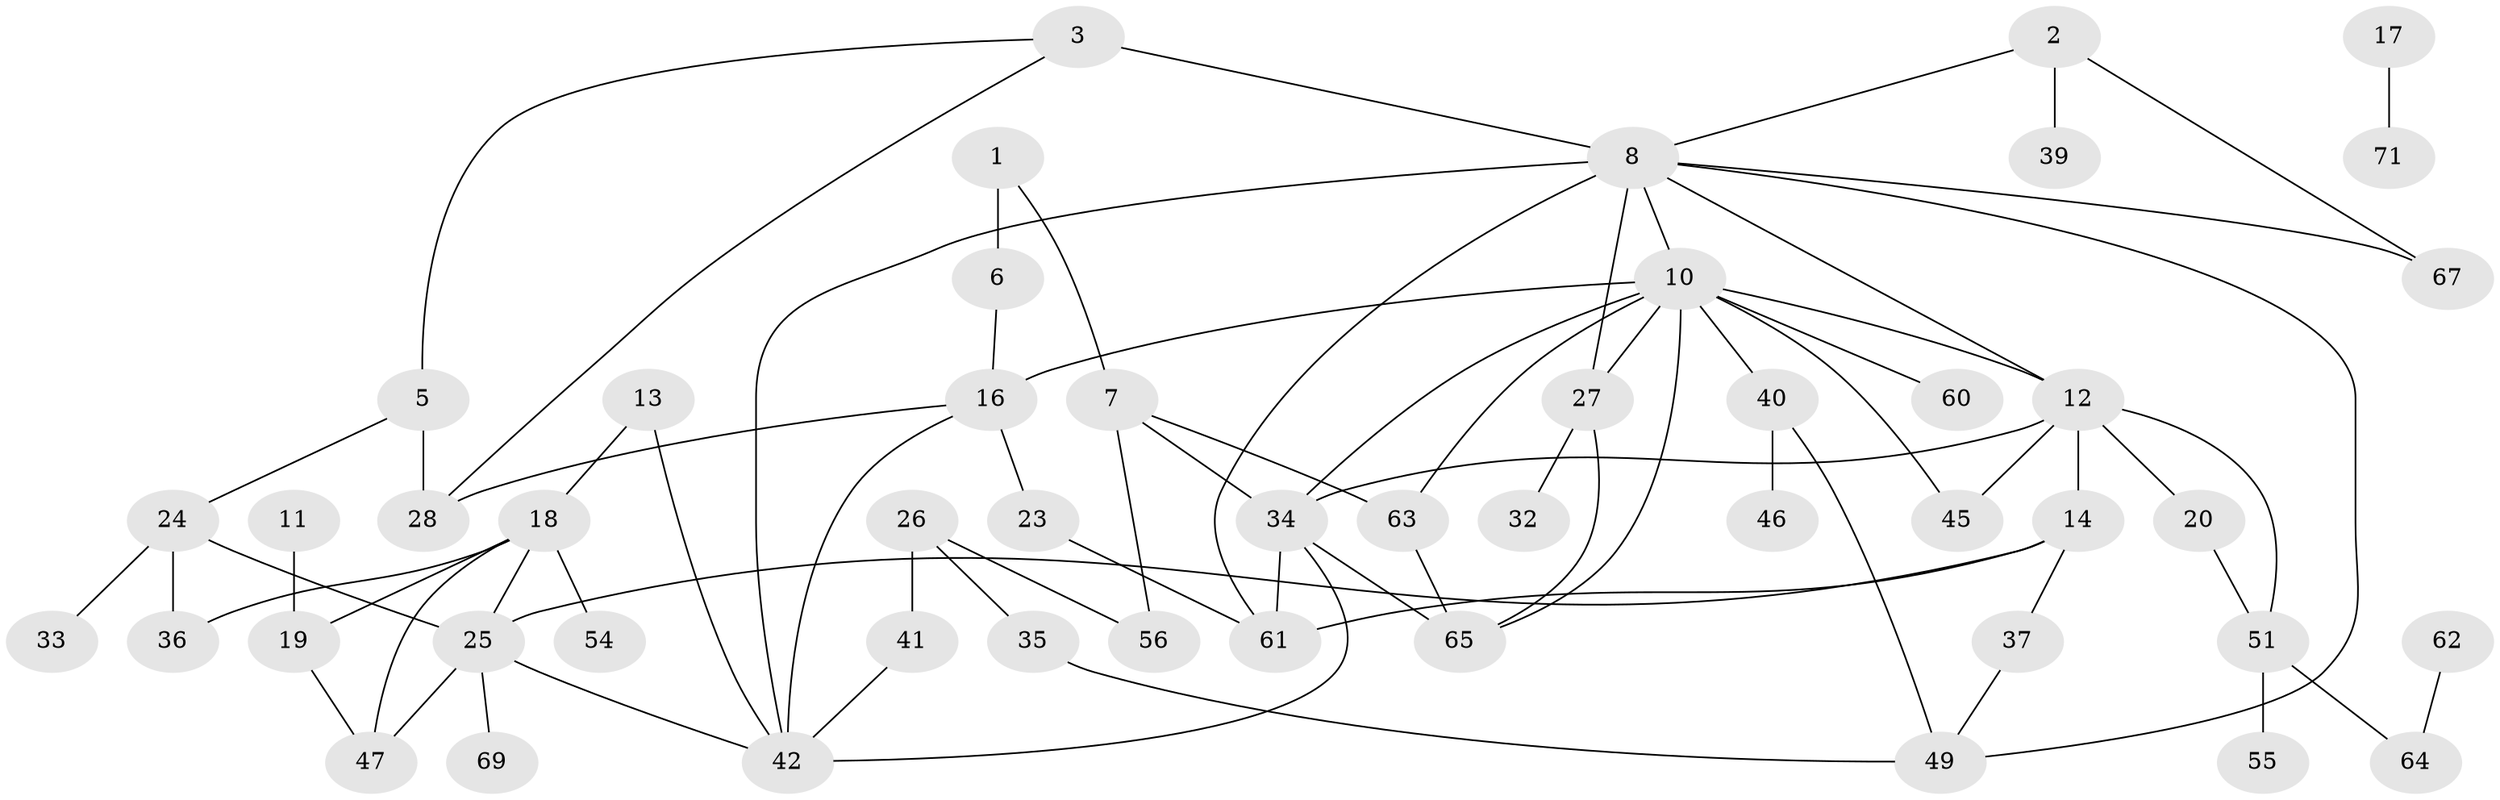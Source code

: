 // original degree distribution, {4: 0.14184397163120568, 2: 0.2978723404255319, 0: 0.1347517730496454, 3: 0.19148936170212766, 1: 0.20567375886524822, 5: 0.028368794326241134}
// Generated by graph-tools (version 1.1) at 2025/33/03/09/25 02:33:35]
// undirected, 50 vertices, 76 edges
graph export_dot {
graph [start="1"]
  node [color=gray90,style=filled];
  1;
  2;
  3;
  5;
  6;
  7;
  8;
  10;
  11;
  12;
  13;
  14;
  16;
  17;
  18;
  19;
  20;
  23;
  24;
  25;
  26;
  27;
  28;
  32;
  33;
  34;
  35;
  36;
  37;
  39;
  40;
  41;
  42;
  45;
  46;
  47;
  49;
  51;
  54;
  55;
  56;
  60;
  61;
  62;
  63;
  64;
  65;
  67;
  69;
  71;
  1 -- 6 [weight=2.0];
  1 -- 7 [weight=1.0];
  2 -- 8 [weight=1.0];
  2 -- 39 [weight=1.0];
  2 -- 67 [weight=1.0];
  3 -- 5 [weight=1.0];
  3 -- 8 [weight=2.0];
  3 -- 28 [weight=1.0];
  5 -- 24 [weight=1.0];
  5 -- 28 [weight=1.0];
  6 -- 16 [weight=1.0];
  7 -- 34 [weight=1.0];
  7 -- 56 [weight=1.0];
  7 -- 63 [weight=1.0];
  8 -- 10 [weight=1.0];
  8 -- 12 [weight=1.0];
  8 -- 27 [weight=1.0];
  8 -- 42 [weight=1.0];
  8 -- 49 [weight=1.0];
  8 -- 61 [weight=1.0];
  8 -- 67 [weight=1.0];
  10 -- 12 [weight=1.0];
  10 -- 16 [weight=1.0];
  10 -- 27 [weight=1.0];
  10 -- 34 [weight=1.0];
  10 -- 40 [weight=1.0];
  10 -- 45 [weight=1.0];
  10 -- 60 [weight=1.0];
  10 -- 63 [weight=1.0];
  10 -- 65 [weight=1.0];
  11 -- 19 [weight=1.0];
  12 -- 14 [weight=1.0];
  12 -- 20 [weight=1.0];
  12 -- 34 [weight=1.0];
  12 -- 45 [weight=1.0];
  12 -- 51 [weight=1.0];
  13 -- 18 [weight=1.0];
  13 -- 42 [weight=1.0];
  14 -- 25 [weight=1.0];
  14 -- 37 [weight=1.0];
  14 -- 61 [weight=1.0];
  16 -- 23 [weight=1.0];
  16 -- 28 [weight=1.0];
  16 -- 42 [weight=1.0];
  17 -- 71 [weight=1.0];
  18 -- 19 [weight=1.0];
  18 -- 25 [weight=1.0];
  18 -- 36 [weight=1.0];
  18 -- 47 [weight=1.0];
  18 -- 54 [weight=1.0];
  19 -- 47 [weight=1.0];
  20 -- 51 [weight=1.0];
  23 -- 61 [weight=1.0];
  24 -- 25 [weight=1.0];
  24 -- 33 [weight=1.0];
  24 -- 36 [weight=1.0];
  25 -- 42 [weight=1.0];
  25 -- 47 [weight=1.0];
  25 -- 69 [weight=1.0];
  26 -- 35 [weight=1.0];
  26 -- 41 [weight=1.0];
  26 -- 56 [weight=1.0];
  27 -- 32 [weight=1.0];
  27 -- 65 [weight=1.0];
  34 -- 42 [weight=1.0];
  34 -- 61 [weight=1.0];
  34 -- 65 [weight=2.0];
  35 -- 49 [weight=1.0];
  37 -- 49 [weight=1.0];
  40 -- 46 [weight=1.0];
  40 -- 49 [weight=1.0];
  41 -- 42 [weight=1.0];
  51 -- 55 [weight=1.0];
  51 -- 64 [weight=1.0];
  62 -- 64 [weight=1.0];
  63 -- 65 [weight=1.0];
}
